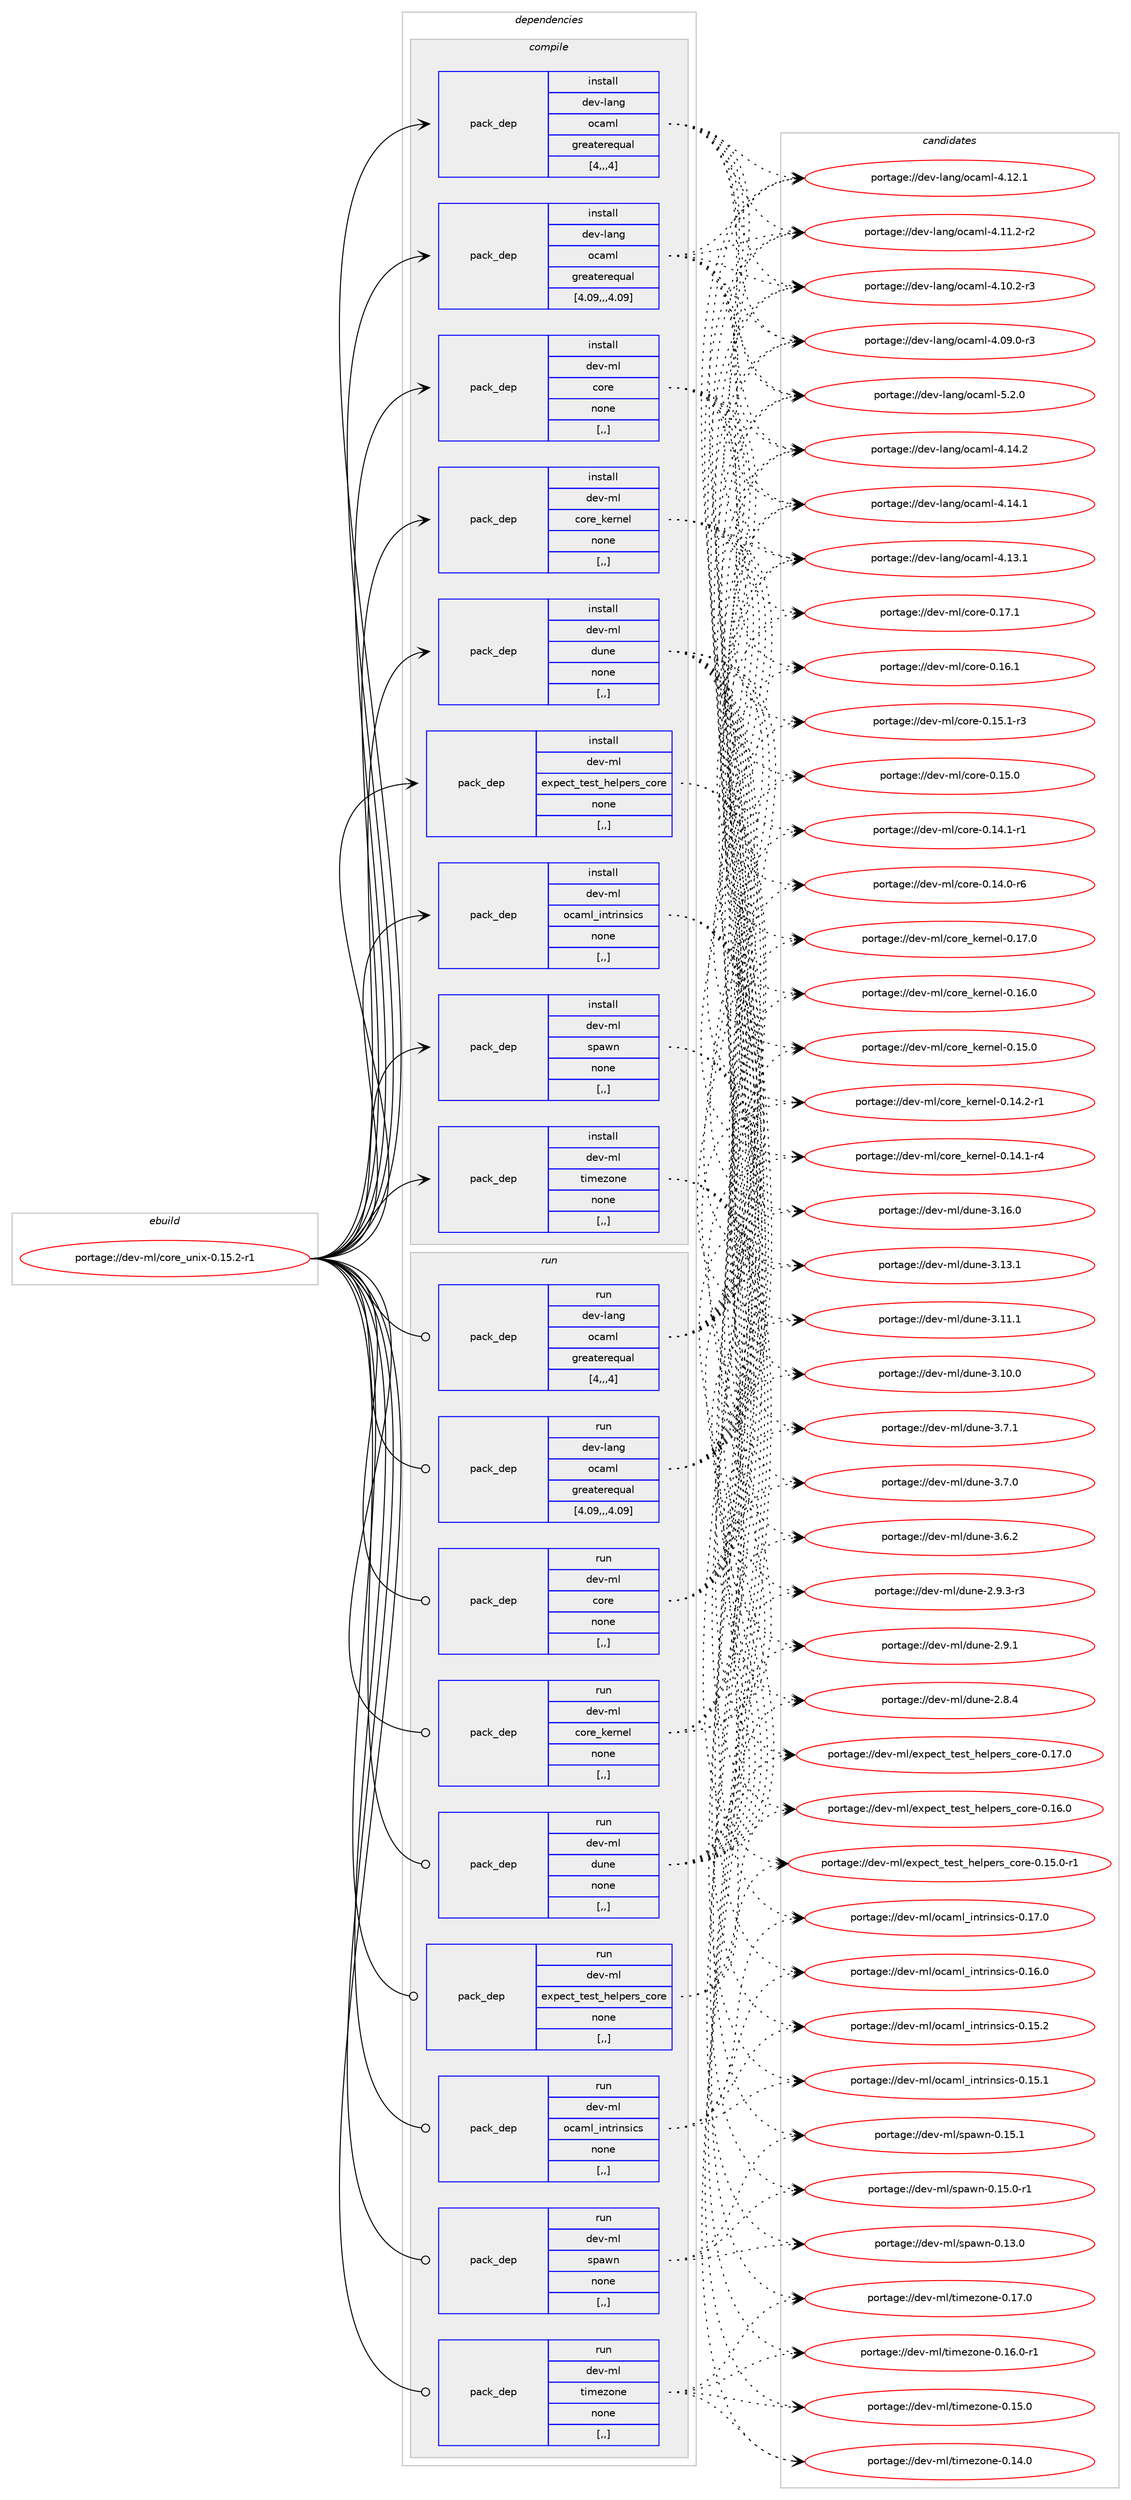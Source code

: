digraph prolog {

# *************
# Graph options
# *************

newrank=true;
concentrate=true;
compound=true;
graph [rankdir=LR,fontname=Helvetica,fontsize=10,ranksep=1.5];#, ranksep=2.5, nodesep=0.2];
edge  [arrowhead=vee];
node  [fontname=Helvetica,fontsize=10];

# **********
# The ebuild
# **********

subgraph cluster_leftcol {
color=gray;
label=<<i>ebuild</i>>;
id [label="portage://dev-ml/core_unix-0.15.2-r1", color=red, width=4, href="../dev-ml/core_unix-0.15.2-r1.svg"];
}

# ****************
# The dependencies
# ****************

subgraph cluster_midcol {
color=gray;
label=<<i>dependencies</i>>;
subgraph cluster_compile {
fillcolor="#eeeeee";
style=filled;
label=<<i>compile</i>>;
subgraph pack88243 {
dependency118724 [label=<<TABLE BORDER="0" CELLBORDER="1" CELLSPACING="0" CELLPADDING="4" WIDTH="220"><TR><TD ROWSPAN="6" CELLPADDING="30">pack_dep</TD></TR><TR><TD WIDTH="110">install</TD></TR><TR><TD>dev-lang</TD></TR><TR><TD>ocaml</TD></TR><TR><TD>greaterequal</TD></TR><TR><TD>[4,,,4]</TD></TR></TABLE>>, shape=none, color=blue];
}
id:e -> dependency118724:w [weight=20,style="solid",arrowhead="vee"];
subgraph pack88244 {
dependency118725 [label=<<TABLE BORDER="0" CELLBORDER="1" CELLSPACING="0" CELLPADDING="4" WIDTH="220"><TR><TD ROWSPAN="6" CELLPADDING="30">pack_dep</TD></TR><TR><TD WIDTH="110">install</TD></TR><TR><TD>dev-lang</TD></TR><TR><TD>ocaml</TD></TR><TR><TD>greaterequal</TD></TR><TR><TD>[4.09,,,4.09]</TD></TR></TABLE>>, shape=none, color=blue];
}
id:e -> dependency118725:w [weight=20,style="solid",arrowhead="vee"];
subgraph pack88245 {
dependency118726 [label=<<TABLE BORDER="0" CELLBORDER="1" CELLSPACING="0" CELLPADDING="4" WIDTH="220"><TR><TD ROWSPAN="6" CELLPADDING="30">pack_dep</TD></TR><TR><TD WIDTH="110">install</TD></TR><TR><TD>dev-ml</TD></TR><TR><TD>core</TD></TR><TR><TD>none</TD></TR><TR><TD>[,,]</TD></TR></TABLE>>, shape=none, color=blue];
}
id:e -> dependency118726:w [weight=20,style="solid",arrowhead="vee"];
subgraph pack88246 {
dependency118727 [label=<<TABLE BORDER="0" CELLBORDER="1" CELLSPACING="0" CELLPADDING="4" WIDTH="220"><TR><TD ROWSPAN="6" CELLPADDING="30">pack_dep</TD></TR><TR><TD WIDTH="110">install</TD></TR><TR><TD>dev-ml</TD></TR><TR><TD>core_kernel</TD></TR><TR><TD>none</TD></TR><TR><TD>[,,]</TD></TR></TABLE>>, shape=none, color=blue];
}
id:e -> dependency118727:w [weight=20,style="solid",arrowhead="vee"];
subgraph pack88247 {
dependency118728 [label=<<TABLE BORDER="0" CELLBORDER="1" CELLSPACING="0" CELLPADDING="4" WIDTH="220"><TR><TD ROWSPAN="6" CELLPADDING="30">pack_dep</TD></TR><TR><TD WIDTH="110">install</TD></TR><TR><TD>dev-ml</TD></TR><TR><TD>dune</TD></TR><TR><TD>none</TD></TR><TR><TD>[,,]</TD></TR></TABLE>>, shape=none, color=blue];
}
id:e -> dependency118728:w [weight=20,style="solid",arrowhead="vee"];
subgraph pack88248 {
dependency118729 [label=<<TABLE BORDER="0" CELLBORDER="1" CELLSPACING="0" CELLPADDING="4" WIDTH="220"><TR><TD ROWSPAN="6" CELLPADDING="30">pack_dep</TD></TR><TR><TD WIDTH="110">install</TD></TR><TR><TD>dev-ml</TD></TR><TR><TD>expect_test_helpers_core</TD></TR><TR><TD>none</TD></TR><TR><TD>[,,]</TD></TR></TABLE>>, shape=none, color=blue];
}
id:e -> dependency118729:w [weight=20,style="solid",arrowhead="vee"];
subgraph pack88249 {
dependency118730 [label=<<TABLE BORDER="0" CELLBORDER="1" CELLSPACING="0" CELLPADDING="4" WIDTH="220"><TR><TD ROWSPAN="6" CELLPADDING="30">pack_dep</TD></TR><TR><TD WIDTH="110">install</TD></TR><TR><TD>dev-ml</TD></TR><TR><TD>ocaml_intrinsics</TD></TR><TR><TD>none</TD></TR><TR><TD>[,,]</TD></TR></TABLE>>, shape=none, color=blue];
}
id:e -> dependency118730:w [weight=20,style="solid",arrowhead="vee"];
subgraph pack88250 {
dependency118731 [label=<<TABLE BORDER="0" CELLBORDER="1" CELLSPACING="0" CELLPADDING="4" WIDTH="220"><TR><TD ROWSPAN="6" CELLPADDING="30">pack_dep</TD></TR><TR><TD WIDTH="110">install</TD></TR><TR><TD>dev-ml</TD></TR><TR><TD>spawn</TD></TR><TR><TD>none</TD></TR><TR><TD>[,,]</TD></TR></TABLE>>, shape=none, color=blue];
}
id:e -> dependency118731:w [weight=20,style="solid",arrowhead="vee"];
subgraph pack88251 {
dependency118732 [label=<<TABLE BORDER="0" CELLBORDER="1" CELLSPACING="0" CELLPADDING="4" WIDTH="220"><TR><TD ROWSPAN="6" CELLPADDING="30">pack_dep</TD></TR><TR><TD WIDTH="110">install</TD></TR><TR><TD>dev-ml</TD></TR><TR><TD>timezone</TD></TR><TR><TD>none</TD></TR><TR><TD>[,,]</TD></TR></TABLE>>, shape=none, color=blue];
}
id:e -> dependency118732:w [weight=20,style="solid",arrowhead="vee"];
}
subgraph cluster_compileandrun {
fillcolor="#eeeeee";
style=filled;
label=<<i>compile and run</i>>;
}
subgraph cluster_run {
fillcolor="#eeeeee";
style=filled;
label=<<i>run</i>>;
subgraph pack88252 {
dependency118733 [label=<<TABLE BORDER="0" CELLBORDER="1" CELLSPACING="0" CELLPADDING="4" WIDTH="220"><TR><TD ROWSPAN="6" CELLPADDING="30">pack_dep</TD></TR><TR><TD WIDTH="110">run</TD></TR><TR><TD>dev-lang</TD></TR><TR><TD>ocaml</TD></TR><TR><TD>greaterequal</TD></TR><TR><TD>[4,,,4]</TD></TR></TABLE>>, shape=none, color=blue];
}
id:e -> dependency118733:w [weight=20,style="solid",arrowhead="odot"];
subgraph pack88253 {
dependency118734 [label=<<TABLE BORDER="0" CELLBORDER="1" CELLSPACING="0" CELLPADDING="4" WIDTH="220"><TR><TD ROWSPAN="6" CELLPADDING="30">pack_dep</TD></TR><TR><TD WIDTH="110">run</TD></TR><TR><TD>dev-lang</TD></TR><TR><TD>ocaml</TD></TR><TR><TD>greaterequal</TD></TR><TR><TD>[4.09,,,4.09]</TD></TR></TABLE>>, shape=none, color=blue];
}
id:e -> dependency118734:w [weight=20,style="solid",arrowhead="odot"];
subgraph pack88254 {
dependency118735 [label=<<TABLE BORDER="0" CELLBORDER="1" CELLSPACING="0" CELLPADDING="4" WIDTH="220"><TR><TD ROWSPAN="6" CELLPADDING="30">pack_dep</TD></TR><TR><TD WIDTH="110">run</TD></TR><TR><TD>dev-ml</TD></TR><TR><TD>core</TD></TR><TR><TD>none</TD></TR><TR><TD>[,,]</TD></TR></TABLE>>, shape=none, color=blue];
}
id:e -> dependency118735:w [weight=20,style="solid",arrowhead="odot"];
subgraph pack88255 {
dependency118736 [label=<<TABLE BORDER="0" CELLBORDER="1" CELLSPACING="0" CELLPADDING="4" WIDTH="220"><TR><TD ROWSPAN="6" CELLPADDING="30">pack_dep</TD></TR><TR><TD WIDTH="110">run</TD></TR><TR><TD>dev-ml</TD></TR><TR><TD>core_kernel</TD></TR><TR><TD>none</TD></TR><TR><TD>[,,]</TD></TR></TABLE>>, shape=none, color=blue];
}
id:e -> dependency118736:w [weight=20,style="solid",arrowhead="odot"];
subgraph pack88256 {
dependency118737 [label=<<TABLE BORDER="0" CELLBORDER="1" CELLSPACING="0" CELLPADDING="4" WIDTH="220"><TR><TD ROWSPAN="6" CELLPADDING="30">pack_dep</TD></TR><TR><TD WIDTH="110">run</TD></TR><TR><TD>dev-ml</TD></TR><TR><TD>dune</TD></TR><TR><TD>none</TD></TR><TR><TD>[,,]</TD></TR></TABLE>>, shape=none, color=blue];
}
id:e -> dependency118737:w [weight=20,style="solid",arrowhead="odot"];
subgraph pack88257 {
dependency118738 [label=<<TABLE BORDER="0" CELLBORDER="1" CELLSPACING="0" CELLPADDING="4" WIDTH="220"><TR><TD ROWSPAN="6" CELLPADDING="30">pack_dep</TD></TR><TR><TD WIDTH="110">run</TD></TR><TR><TD>dev-ml</TD></TR><TR><TD>expect_test_helpers_core</TD></TR><TR><TD>none</TD></TR><TR><TD>[,,]</TD></TR></TABLE>>, shape=none, color=blue];
}
id:e -> dependency118738:w [weight=20,style="solid",arrowhead="odot"];
subgraph pack88258 {
dependency118739 [label=<<TABLE BORDER="0" CELLBORDER="1" CELLSPACING="0" CELLPADDING="4" WIDTH="220"><TR><TD ROWSPAN="6" CELLPADDING="30">pack_dep</TD></TR><TR><TD WIDTH="110">run</TD></TR><TR><TD>dev-ml</TD></TR><TR><TD>ocaml_intrinsics</TD></TR><TR><TD>none</TD></TR><TR><TD>[,,]</TD></TR></TABLE>>, shape=none, color=blue];
}
id:e -> dependency118739:w [weight=20,style="solid",arrowhead="odot"];
subgraph pack88259 {
dependency118740 [label=<<TABLE BORDER="0" CELLBORDER="1" CELLSPACING="0" CELLPADDING="4" WIDTH="220"><TR><TD ROWSPAN="6" CELLPADDING="30">pack_dep</TD></TR><TR><TD WIDTH="110">run</TD></TR><TR><TD>dev-ml</TD></TR><TR><TD>spawn</TD></TR><TR><TD>none</TD></TR><TR><TD>[,,]</TD></TR></TABLE>>, shape=none, color=blue];
}
id:e -> dependency118740:w [weight=20,style="solid",arrowhead="odot"];
subgraph pack88260 {
dependency118741 [label=<<TABLE BORDER="0" CELLBORDER="1" CELLSPACING="0" CELLPADDING="4" WIDTH="220"><TR><TD ROWSPAN="6" CELLPADDING="30">pack_dep</TD></TR><TR><TD WIDTH="110">run</TD></TR><TR><TD>dev-ml</TD></TR><TR><TD>timezone</TD></TR><TR><TD>none</TD></TR><TR><TD>[,,]</TD></TR></TABLE>>, shape=none, color=blue];
}
id:e -> dependency118741:w [weight=20,style="solid",arrowhead="odot"];
}
}

# **************
# The candidates
# **************

subgraph cluster_choices {
rank=same;
color=gray;
label=<<i>candidates</i>>;

subgraph choice88243 {
color=black;
nodesep=1;
choice1001011184510897110103471119997109108455346504648 [label="portage://dev-lang/ocaml-5.2.0", color=red, width=4,href="../dev-lang/ocaml-5.2.0.svg"];
choice100101118451089711010347111999710910845524649524650 [label="portage://dev-lang/ocaml-4.14.2", color=red, width=4,href="../dev-lang/ocaml-4.14.2.svg"];
choice100101118451089711010347111999710910845524649524649 [label="portage://dev-lang/ocaml-4.14.1", color=red, width=4,href="../dev-lang/ocaml-4.14.1.svg"];
choice100101118451089711010347111999710910845524649514649 [label="portage://dev-lang/ocaml-4.13.1", color=red, width=4,href="../dev-lang/ocaml-4.13.1.svg"];
choice100101118451089711010347111999710910845524649504649 [label="portage://dev-lang/ocaml-4.12.1", color=red, width=4,href="../dev-lang/ocaml-4.12.1.svg"];
choice1001011184510897110103471119997109108455246494946504511450 [label="portage://dev-lang/ocaml-4.11.2-r2", color=red, width=4,href="../dev-lang/ocaml-4.11.2-r2.svg"];
choice1001011184510897110103471119997109108455246494846504511451 [label="portage://dev-lang/ocaml-4.10.2-r3", color=red, width=4,href="../dev-lang/ocaml-4.10.2-r3.svg"];
choice1001011184510897110103471119997109108455246485746484511451 [label="portage://dev-lang/ocaml-4.09.0-r3", color=red, width=4,href="../dev-lang/ocaml-4.09.0-r3.svg"];
dependency118724:e -> choice1001011184510897110103471119997109108455346504648:w [style=dotted,weight="100"];
dependency118724:e -> choice100101118451089711010347111999710910845524649524650:w [style=dotted,weight="100"];
dependency118724:e -> choice100101118451089711010347111999710910845524649524649:w [style=dotted,weight="100"];
dependency118724:e -> choice100101118451089711010347111999710910845524649514649:w [style=dotted,weight="100"];
dependency118724:e -> choice100101118451089711010347111999710910845524649504649:w [style=dotted,weight="100"];
dependency118724:e -> choice1001011184510897110103471119997109108455246494946504511450:w [style=dotted,weight="100"];
dependency118724:e -> choice1001011184510897110103471119997109108455246494846504511451:w [style=dotted,weight="100"];
dependency118724:e -> choice1001011184510897110103471119997109108455246485746484511451:w [style=dotted,weight="100"];
}
subgraph choice88244 {
color=black;
nodesep=1;
choice1001011184510897110103471119997109108455346504648 [label="portage://dev-lang/ocaml-5.2.0", color=red, width=4,href="../dev-lang/ocaml-5.2.0.svg"];
choice100101118451089711010347111999710910845524649524650 [label="portage://dev-lang/ocaml-4.14.2", color=red, width=4,href="../dev-lang/ocaml-4.14.2.svg"];
choice100101118451089711010347111999710910845524649524649 [label="portage://dev-lang/ocaml-4.14.1", color=red, width=4,href="../dev-lang/ocaml-4.14.1.svg"];
choice100101118451089711010347111999710910845524649514649 [label="portage://dev-lang/ocaml-4.13.1", color=red, width=4,href="../dev-lang/ocaml-4.13.1.svg"];
choice100101118451089711010347111999710910845524649504649 [label="portage://dev-lang/ocaml-4.12.1", color=red, width=4,href="../dev-lang/ocaml-4.12.1.svg"];
choice1001011184510897110103471119997109108455246494946504511450 [label="portage://dev-lang/ocaml-4.11.2-r2", color=red, width=4,href="../dev-lang/ocaml-4.11.2-r2.svg"];
choice1001011184510897110103471119997109108455246494846504511451 [label="portage://dev-lang/ocaml-4.10.2-r3", color=red, width=4,href="../dev-lang/ocaml-4.10.2-r3.svg"];
choice1001011184510897110103471119997109108455246485746484511451 [label="portage://dev-lang/ocaml-4.09.0-r3", color=red, width=4,href="../dev-lang/ocaml-4.09.0-r3.svg"];
dependency118725:e -> choice1001011184510897110103471119997109108455346504648:w [style=dotted,weight="100"];
dependency118725:e -> choice100101118451089711010347111999710910845524649524650:w [style=dotted,weight="100"];
dependency118725:e -> choice100101118451089711010347111999710910845524649524649:w [style=dotted,weight="100"];
dependency118725:e -> choice100101118451089711010347111999710910845524649514649:w [style=dotted,weight="100"];
dependency118725:e -> choice100101118451089711010347111999710910845524649504649:w [style=dotted,weight="100"];
dependency118725:e -> choice1001011184510897110103471119997109108455246494946504511450:w [style=dotted,weight="100"];
dependency118725:e -> choice1001011184510897110103471119997109108455246494846504511451:w [style=dotted,weight="100"];
dependency118725:e -> choice1001011184510897110103471119997109108455246485746484511451:w [style=dotted,weight="100"];
}
subgraph choice88245 {
color=black;
nodesep=1;
choice10010111845109108479911111410145484649554649 [label="portage://dev-ml/core-0.17.1", color=red, width=4,href="../dev-ml/core-0.17.1.svg"];
choice10010111845109108479911111410145484649544649 [label="portage://dev-ml/core-0.16.1", color=red, width=4,href="../dev-ml/core-0.16.1.svg"];
choice100101118451091084799111114101454846495346494511451 [label="portage://dev-ml/core-0.15.1-r3", color=red, width=4,href="../dev-ml/core-0.15.1-r3.svg"];
choice10010111845109108479911111410145484649534648 [label="portage://dev-ml/core-0.15.0", color=red, width=4,href="../dev-ml/core-0.15.0.svg"];
choice100101118451091084799111114101454846495246494511449 [label="portage://dev-ml/core-0.14.1-r1", color=red, width=4,href="../dev-ml/core-0.14.1-r1.svg"];
choice100101118451091084799111114101454846495246484511454 [label="portage://dev-ml/core-0.14.0-r6", color=red, width=4,href="../dev-ml/core-0.14.0-r6.svg"];
dependency118726:e -> choice10010111845109108479911111410145484649554649:w [style=dotted,weight="100"];
dependency118726:e -> choice10010111845109108479911111410145484649544649:w [style=dotted,weight="100"];
dependency118726:e -> choice100101118451091084799111114101454846495346494511451:w [style=dotted,weight="100"];
dependency118726:e -> choice10010111845109108479911111410145484649534648:w [style=dotted,weight="100"];
dependency118726:e -> choice100101118451091084799111114101454846495246494511449:w [style=dotted,weight="100"];
dependency118726:e -> choice100101118451091084799111114101454846495246484511454:w [style=dotted,weight="100"];
}
subgraph choice88246 {
color=black;
nodesep=1;
choice1001011184510910847991111141019510710111411010110845484649554648 [label="portage://dev-ml/core_kernel-0.17.0", color=red, width=4,href="../dev-ml/core_kernel-0.17.0.svg"];
choice1001011184510910847991111141019510710111411010110845484649544648 [label="portage://dev-ml/core_kernel-0.16.0", color=red, width=4,href="../dev-ml/core_kernel-0.16.0.svg"];
choice1001011184510910847991111141019510710111411010110845484649534648 [label="portage://dev-ml/core_kernel-0.15.0", color=red, width=4,href="../dev-ml/core_kernel-0.15.0.svg"];
choice10010111845109108479911111410195107101114110101108454846495246504511449 [label="portage://dev-ml/core_kernel-0.14.2-r1", color=red, width=4,href="../dev-ml/core_kernel-0.14.2-r1.svg"];
choice10010111845109108479911111410195107101114110101108454846495246494511452 [label="portage://dev-ml/core_kernel-0.14.1-r4", color=red, width=4,href="../dev-ml/core_kernel-0.14.1-r4.svg"];
dependency118727:e -> choice1001011184510910847991111141019510710111411010110845484649554648:w [style=dotted,weight="100"];
dependency118727:e -> choice1001011184510910847991111141019510710111411010110845484649544648:w [style=dotted,weight="100"];
dependency118727:e -> choice1001011184510910847991111141019510710111411010110845484649534648:w [style=dotted,weight="100"];
dependency118727:e -> choice10010111845109108479911111410195107101114110101108454846495246504511449:w [style=dotted,weight="100"];
dependency118727:e -> choice10010111845109108479911111410195107101114110101108454846495246494511452:w [style=dotted,weight="100"];
}
subgraph choice88247 {
color=black;
nodesep=1;
choice100101118451091084710011711010145514649544648 [label="portage://dev-ml/dune-3.16.0", color=red, width=4,href="../dev-ml/dune-3.16.0.svg"];
choice100101118451091084710011711010145514649514649 [label="portage://dev-ml/dune-3.13.1", color=red, width=4,href="../dev-ml/dune-3.13.1.svg"];
choice100101118451091084710011711010145514649494649 [label="portage://dev-ml/dune-3.11.1", color=red, width=4,href="../dev-ml/dune-3.11.1.svg"];
choice100101118451091084710011711010145514649484648 [label="portage://dev-ml/dune-3.10.0", color=red, width=4,href="../dev-ml/dune-3.10.0.svg"];
choice1001011184510910847100117110101455146554649 [label="portage://dev-ml/dune-3.7.1", color=red, width=4,href="../dev-ml/dune-3.7.1.svg"];
choice1001011184510910847100117110101455146554648 [label="portage://dev-ml/dune-3.7.0", color=red, width=4,href="../dev-ml/dune-3.7.0.svg"];
choice1001011184510910847100117110101455146544650 [label="portage://dev-ml/dune-3.6.2", color=red, width=4,href="../dev-ml/dune-3.6.2.svg"];
choice10010111845109108471001171101014550465746514511451 [label="portage://dev-ml/dune-2.9.3-r3", color=red, width=4,href="../dev-ml/dune-2.9.3-r3.svg"];
choice1001011184510910847100117110101455046574649 [label="portage://dev-ml/dune-2.9.1", color=red, width=4,href="../dev-ml/dune-2.9.1.svg"];
choice1001011184510910847100117110101455046564652 [label="portage://dev-ml/dune-2.8.4", color=red, width=4,href="../dev-ml/dune-2.8.4.svg"];
dependency118728:e -> choice100101118451091084710011711010145514649544648:w [style=dotted,weight="100"];
dependency118728:e -> choice100101118451091084710011711010145514649514649:w [style=dotted,weight="100"];
dependency118728:e -> choice100101118451091084710011711010145514649494649:w [style=dotted,weight="100"];
dependency118728:e -> choice100101118451091084710011711010145514649484648:w [style=dotted,weight="100"];
dependency118728:e -> choice1001011184510910847100117110101455146554649:w [style=dotted,weight="100"];
dependency118728:e -> choice1001011184510910847100117110101455146554648:w [style=dotted,weight="100"];
dependency118728:e -> choice1001011184510910847100117110101455146544650:w [style=dotted,weight="100"];
dependency118728:e -> choice10010111845109108471001171101014550465746514511451:w [style=dotted,weight="100"];
dependency118728:e -> choice1001011184510910847100117110101455046574649:w [style=dotted,weight="100"];
dependency118728:e -> choice1001011184510910847100117110101455046564652:w [style=dotted,weight="100"];
}
subgraph choice88248 {
color=black;
nodesep=1;
choice1001011184510910847101120112101991169511610111511695104101108112101114115959911111410145484649554648 [label="portage://dev-ml/expect_test_helpers_core-0.17.0", color=red, width=4,href="../dev-ml/expect_test_helpers_core-0.17.0.svg"];
choice1001011184510910847101120112101991169511610111511695104101108112101114115959911111410145484649544648 [label="portage://dev-ml/expect_test_helpers_core-0.16.0", color=red, width=4,href="../dev-ml/expect_test_helpers_core-0.16.0.svg"];
choice10010111845109108471011201121019911695116101115116951041011081121011141159599111114101454846495346484511449 [label="portage://dev-ml/expect_test_helpers_core-0.15.0-r1", color=red, width=4,href="../dev-ml/expect_test_helpers_core-0.15.0-r1.svg"];
dependency118729:e -> choice1001011184510910847101120112101991169511610111511695104101108112101114115959911111410145484649554648:w [style=dotted,weight="100"];
dependency118729:e -> choice1001011184510910847101120112101991169511610111511695104101108112101114115959911111410145484649544648:w [style=dotted,weight="100"];
dependency118729:e -> choice10010111845109108471011201121019911695116101115116951041011081121011141159599111114101454846495346484511449:w [style=dotted,weight="100"];
}
subgraph choice88249 {
color=black;
nodesep=1;
choice10010111845109108471119997109108951051101161141051101151059911545484649554648 [label="portage://dev-ml/ocaml_intrinsics-0.17.0", color=red, width=4,href="../dev-ml/ocaml_intrinsics-0.17.0.svg"];
choice10010111845109108471119997109108951051101161141051101151059911545484649544648 [label="portage://dev-ml/ocaml_intrinsics-0.16.0", color=red, width=4,href="../dev-ml/ocaml_intrinsics-0.16.0.svg"];
choice10010111845109108471119997109108951051101161141051101151059911545484649534650 [label="portage://dev-ml/ocaml_intrinsics-0.15.2", color=red, width=4,href="../dev-ml/ocaml_intrinsics-0.15.2.svg"];
choice10010111845109108471119997109108951051101161141051101151059911545484649534649 [label="portage://dev-ml/ocaml_intrinsics-0.15.1", color=red, width=4,href="../dev-ml/ocaml_intrinsics-0.15.1.svg"];
dependency118730:e -> choice10010111845109108471119997109108951051101161141051101151059911545484649554648:w [style=dotted,weight="100"];
dependency118730:e -> choice10010111845109108471119997109108951051101161141051101151059911545484649544648:w [style=dotted,weight="100"];
dependency118730:e -> choice10010111845109108471119997109108951051101161141051101151059911545484649534650:w [style=dotted,weight="100"];
dependency118730:e -> choice10010111845109108471119997109108951051101161141051101151059911545484649534649:w [style=dotted,weight="100"];
}
subgraph choice88250 {
color=black;
nodesep=1;
choice10010111845109108471151129711911045484649534649 [label="portage://dev-ml/spawn-0.15.1", color=red, width=4,href="../dev-ml/spawn-0.15.1.svg"];
choice100101118451091084711511297119110454846495346484511449 [label="portage://dev-ml/spawn-0.15.0-r1", color=red, width=4,href="../dev-ml/spawn-0.15.0-r1.svg"];
choice10010111845109108471151129711911045484649514648 [label="portage://dev-ml/spawn-0.13.0", color=red, width=4,href="../dev-ml/spawn-0.13.0.svg"];
dependency118731:e -> choice10010111845109108471151129711911045484649534649:w [style=dotted,weight="100"];
dependency118731:e -> choice100101118451091084711511297119110454846495346484511449:w [style=dotted,weight="100"];
dependency118731:e -> choice10010111845109108471151129711911045484649514648:w [style=dotted,weight="100"];
}
subgraph choice88251 {
color=black;
nodesep=1;
choice100101118451091084711610510910112211111010145484649554648 [label="portage://dev-ml/timezone-0.17.0", color=red, width=4,href="../dev-ml/timezone-0.17.0.svg"];
choice1001011184510910847116105109101122111110101454846495446484511449 [label="portage://dev-ml/timezone-0.16.0-r1", color=red, width=4,href="../dev-ml/timezone-0.16.0-r1.svg"];
choice100101118451091084711610510910112211111010145484649534648 [label="portage://dev-ml/timezone-0.15.0", color=red, width=4,href="../dev-ml/timezone-0.15.0.svg"];
choice100101118451091084711610510910112211111010145484649524648 [label="portage://dev-ml/timezone-0.14.0", color=red, width=4,href="../dev-ml/timezone-0.14.0.svg"];
dependency118732:e -> choice100101118451091084711610510910112211111010145484649554648:w [style=dotted,weight="100"];
dependency118732:e -> choice1001011184510910847116105109101122111110101454846495446484511449:w [style=dotted,weight="100"];
dependency118732:e -> choice100101118451091084711610510910112211111010145484649534648:w [style=dotted,weight="100"];
dependency118732:e -> choice100101118451091084711610510910112211111010145484649524648:w [style=dotted,weight="100"];
}
subgraph choice88252 {
color=black;
nodesep=1;
choice1001011184510897110103471119997109108455346504648 [label="portage://dev-lang/ocaml-5.2.0", color=red, width=4,href="../dev-lang/ocaml-5.2.0.svg"];
choice100101118451089711010347111999710910845524649524650 [label="portage://dev-lang/ocaml-4.14.2", color=red, width=4,href="../dev-lang/ocaml-4.14.2.svg"];
choice100101118451089711010347111999710910845524649524649 [label="portage://dev-lang/ocaml-4.14.1", color=red, width=4,href="../dev-lang/ocaml-4.14.1.svg"];
choice100101118451089711010347111999710910845524649514649 [label="portage://dev-lang/ocaml-4.13.1", color=red, width=4,href="../dev-lang/ocaml-4.13.1.svg"];
choice100101118451089711010347111999710910845524649504649 [label="portage://dev-lang/ocaml-4.12.1", color=red, width=4,href="../dev-lang/ocaml-4.12.1.svg"];
choice1001011184510897110103471119997109108455246494946504511450 [label="portage://dev-lang/ocaml-4.11.2-r2", color=red, width=4,href="../dev-lang/ocaml-4.11.2-r2.svg"];
choice1001011184510897110103471119997109108455246494846504511451 [label="portage://dev-lang/ocaml-4.10.2-r3", color=red, width=4,href="../dev-lang/ocaml-4.10.2-r3.svg"];
choice1001011184510897110103471119997109108455246485746484511451 [label="portage://dev-lang/ocaml-4.09.0-r3", color=red, width=4,href="../dev-lang/ocaml-4.09.0-r3.svg"];
dependency118733:e -> choice1001011184510897110103471119997109108455346504648:w [style=dotted,weight="100"];
dependency118733:e -> choice100101118451089711010347111999710910845524649524650:w [style=dotted,weight="100"];
dependency118733:e -> choice100101118451089711010347111999710910845524649524649:w [style=dotted,weight="100"];
dependency118733:e -> choice100101118451089711010347111999710910845524649514649:w [style=dotted,weight="100"];
dependency118733:e -> choice100101118451089711010347111999710910845524649504649:w [style=dotted,weight="100"];
dependency118733:e -> choice1001011184510897110103471119997109108455246494946504511450:w [style=dotted,weight="100"];
dependency118733:e -> choice1001011184510897110103471119997109108455246494846504511451:w [style=dotted,weight="100"];
dependency118733:e -> choice1001011184510897110103471119997109108455246485746484511451:w [style=dotted,weight="100"];
}
subgraph choice88253 {
color=black;
nodesep=1;
choice1001011184510897110103471119997109108455346504648 [label="portage://dev-lang/ocaml-5.2.0", color=red, width=4,href="../dev-lang/ocaml-5.2.0.svg"];
choice100101118451089711010347111999710910845524649524650 [label="portage://dev-lang/ocaml-4.14.2", color=red, width=4,href="../dev-lang/ocaml-4.14.2.svg"];
choice100101118451089711010347111999710910845524649524649 [label="portage://dev-lang/ocaml-4.14.1", color=red, width=4,href="../dev-lang/ocaml-4.14.1.svg"];
choice100101118451089711010347111999710910845524649514649 [label="portage://dev-lang/ocaml-4.13.1", color=red, width=4,href="../dev-lang/ocaml-4.13.1.svg"];
choice100101118451089711010347111999710910845524649504649 [label="portage://dev-lang/ocaml-4.12.1", color=red, width=4,href="../dev-lang/ocaml-4.12.1.svg"];
choice1001011184510897110103471119997109108455246494946504511450 [label="portage://dev-lang/ocaml-4.11.2-r2", color=red, width=4,href="../dev-lang/ocaml-4.11.2-r2.svg"];
choice1001011184510897110103471119997109108455246494846504511451 [label="portage://dev-lang/ocaml-4.10.2-r3", color=red, width=4,href="../dev-lang/ocaml-4.10.2-r3.svg"];
choice1001011184510897110103471119997109108455246485746484511451 [label="portage://dev-lang/ocaml-4.09.0-r3", color=red, width=4,href="../dev-lang/ocaml-4.09.0-r3.svg"];
dependency118734:e -> choice1001011184510897110103471119997109108455346504648:w [style=dotted,weight="100"];
dependency118734:e -> choice100101118451089711010347111999710910845524649524650:w [style=dotted,weight="100"];
dependency118734:e -> choice100101118451089711010347111999710910845524649524649:w [style=dotted,weight="100"];
dependency118734:e -> choice100101118451089711010347111999710910845524649514649:w [style=dotted,weight="100"];
dependency118734:e -> choice100101118451089711010347111999710910845524649504649:w [style=dotted,weight="100"];
dependency118734:e -> choice1001011184510897110103471119997109108455246494946504511450:w [style=dotted,weight="100"];
dependency118734:e -> choice1001011184510897110103471119997109108455246494846504511451:w [style=dotted,weight="100"];
dependency118734:e -> choice1001011184510897110103471119997109108455246485746484511451:w [style=dotted,weight="100"];
}
subgraph choice88254 {
color=black;
nodesep=1;
choice10010111845109108479911111410145484649554649 [label="portage://dev-ml/core-0.17.1", color=red, width=4,href="../dev-ml/core-0.17.1.svg"];
choice10010111845109108479911111410145484649544649 [label="portage://dev-ml/core-0.16.1", color=red, width=4,href="../dev-ml/core-0.16.1.svg"];
choice100101118451091084799111114101454846495346494511451 [label="portage://dev-ml/core-0.15.1-r3", color=red, width=4,href="../dev-ml/core-0.15.1-r3.svg"];
choice10010111845109108479911111410145484649534648 [label="portage://dev-ml/core-0.15.0", color=red, width=4,href="../dev-ml/core-0.15.0.svg"];
choice100101118451091084799111114101454846495246494511449 [label="portage://dev-ml/core-0.14.1-r1", color=red, width=4,href="../dev-ml/core-0.14.1-r1.svg"];
choice100101118451091084799111114101454846495246484511454 [label="portage://dev-ml/core-0.14.0-r6", color=red, width=4,href="../dev-ml/core-0.14.0-r6.svg"];
dependency118735:e -> choice10010111845109108479911111410145484649554649:w [style=dotted,weight="100"];
dependency118735:e -> choice10010111845109108479911111410145484649544649:w [style=dotted,weight="100"];
dependency118735:e -> choice100101118451091084799111114101454846495346494511451:w [style=dotted,weight="100"];
dependency118735:e -> choice10010111845109108479911111410145484649534648:w [style=dotted,weight="100"];
dependency118735:e -> choice100101118451091084799111114101454846495246494511449:w [style=dotted,weight="100"];
dependency118735:e -> choice100101118451091084799111114101454846495246484511454:w [style=dotted,weight="100"];
}
subgraph choice88255 {
color=black;
nodesep=1;
choice1001011184510910847991111141019510710111411010110845484649554648 [label="portage://dev-ml/core_kernel-0.17.0", color=red, width=4,href="../dev-ml/core_kernel-0.17.0.svg"];
choice1001011184510910847991111141019510710111411010110845484649544648 [label="portage://dev-ml/core_kernel-0.16.0", color=red, width=4,href="../dev-ml/core_kernel-0.16.0.svg"];
choice1001011184510910847991111141019510710111411010110845484649534648 [label="portage://dev-ml/core_kernel-0.15.0", color=red, width=4,href="../dev-ml/core_kernel-0.15.0.svg"];
choice10010111845109108479911111410195107101114110101108454846495246504511449 [label="portage://dev-ml/core_kernel-0.14.2-r1", color=red, width=4,href="../dev-ml/core_kernel-0.14.2-r1.svg"];
choice10010111845109108479911111410195107101114110101108454846495246494511452 [label="portage://dev-ml/core_kernel-0.14.1-r4", color=red, width=4,href="../dev-ml/core_kernel-0.14.1-r4.svg"];
dependency118736:e -> choice1001011184510910847991111141019510710111411010110845484649554648:w [style=dotted,weight="100"];
dependency118736:e -> choice1001011184510910847991111141019510710111411010110845484649544648:w [style=dotted,weight="100"];
dependency118736:e -> choice1001011184510910847991111141019510710111411010110845484649534648:w [style=dotted,weight="100"];
dependency118736:e -> choice10010111845109108479911111410195107101114110101108454846495246504511449:w [style=dotted,weight="100"];
dependency118736:e -> choice10010111845109108479911111410195107101114110101108454846495246494511452:w [style=dotted,weight="100"];
}
subgraph choice88256 {
color=black;
nodesep=1;
choice100101118451091084710011711010145514649544648 [label="portage://dev-ml/dune-3.16.0", color=red, width=4,href="../dev-ml/dune-3.16.0.svg"];
choice100101118451091084710011711010145514649514649 [label="portage://dev-ml/dune-3.13.1", color=red, width=4,href="../dev-ml/dune-3.13.1.svg"];
choice100101118451091084710011711010145514649494649 [label="portage://dev-ml/dune-3.11.1", color=red, width=4,href="../dev-ml/dune-3.11.1.svg"];
choice100101118451091084710011711010145514649484648 [label="portage://dev-ml/dune-3.10.0", color=red, width=4,href="../dev-ml/dune-3.10.0.svg"];
choice1001011184510910847100117110101455146554649 [label="portage://dev-ml/dune-3.7.1", color=red, width=4,href="../dev-ml/dune-3.7.1.svg"];
choice1001011184510910847100117110101455146554648 [label="portage://dev-ml/dune-3.7.0", color=red, width=4,href="../dev-ml/dune-3.7.0.svg"];
choice1001011184510910847100117110101455146544650 [label="portage://dev-ml/dune-3.6.2", color=red, width=4,href="../dev-ml/dune-3.6.2.svg"];
choice10010111845109108471001171101014550465746514511451 [label="portage://dev-ml/dune-2.9.3-r3", color=red, width=4,href="../dev-ml/dune-2.9.3-r3.svg"];
choice1001011184510910847100117110101455046574649 [label="portage://dev-ml/dune-2.9.1", color=red, width=4,href="../dev-ml/dune-2.9.1.svg"];
choice1001011184510910847100117110101455046564652 [label="portage://dev-ml/dune-2.8.4", color=red, width=4,href="../dev-ml/dune-2.8.4.svg"];
dependency118737:e -> choice100101118451091084710011711010145514649544648:w [style=dotted,weight="100"];
dependency118737:e -> choice100101118451091084710011711010145514649514649:w [style=dotted,weight="100"];
dependency118737:e -> choice100101118451091084710011711010145514649494649:w [style=dotted,weight="100"];
dependency118737:e -> choice100101118451091084710011711010145514649484648:w [style=dotted,weight="100"];
dependency118737:e -> choice1001011184510910847100117110101455146554649:w [style=dotted,weight="100"];
dependency118737:e -> choice1001011184510910847100117110101455146554648:w [style=dotted,weight="100"];
dependency118737:e -> choice1001011184510910847100117110101455146544650:w [style=dotted,weight="100"];
dependency118737:e -> choice10010111845109108471001171101014550465746514511451:w [style=dotted,weight="100"];
dependency118737:e -> choice1001011184510910847100117110101455046574649:w [style=dotted,weight="100"];
dependency118737:e -> choice1001011184510910847100117110101455046564652:w [style=dotted,weight="100"];
}
subgraph choice88257 {
color=black;
nodesep=1;
choice1001011184510910847101120112101991169511610111511695104101108112101114115959911111410145484649554648 [label="portage://dev-ml/expect_test_helpers_core-0.17.0", color=red, width=4,href="../dev-ml/expect_test_helpers_core-0.17.0.svg"];
choice1001011184510910847101120112101991169511610111511695104101108112101114115959911111410145484649544648 [label="portage://dev-ml/expect_test_helpers_core-0.16.0", color=red, width=4,href="../dev-ml/expect_test_helpers_core-0.16.0.svg"];
choice10010111845109108471011201121019911695116101115116951041011081121011141159599111114101454846495346484511449 [label="portage://dev-ml/expect_test_helpers_core-0.15.0-r1", color=red, width=4,href="../dev-ml/expect_test_helpers_core-0.15.0-r1.svg"];
dependency118738:e -> choice1001011184510910847101120112101991169511610111511695104101108112101114115959911111410145484649554648:w [style=dotted,weight="100"];
dependency118738:e -> choice1001011184510910847101120112101991169511610111511695104101108112101114115959911111410145484649544648:w [style=dotted,weight="100"];
dependency118738:e -> choice10010111845109108471011201121019911695116101115116951041011081121011141159599111114101454846495346484511449:w [style=dotted,weight="100"];
}
subgraph choice88258 {
color=black;
nodesep=1;
choice10010111845109108471119997109108951051101161141051101151059911545484649554648 [label="portage://dev-ml/ocaml_intrinsics-0.17.0", color=red, width=4,href="../dev-ml/ocaml_intrinsics-0.17.0.svg"];
choice10010111845109108471119997109108951051101161141051101151059911545484649544648 [label="portage://dev-ml/ocaml_intrinsics-0.16.0", color=red, width=4,href="../dev-ml/ocaml_intrinsics-0.16.0.svg"];
choice10010111845109108471119997109108951051101161141051101151059911545484649534650 [label="portage://dev-ml/ocaml_intrinsics-0.15.2", color=red, width=4,href="../dev-ml/ocaml_intrinsics-0.15.2.svg"];
choice10010111845109108471119997109108951051101161141051101151059911545484649534649 [label="portage://dev-ml/ocaml_intrinsics-0.15.1", color=red, width=4,href="../dev-ml/ocaml_intrinsics-0.15.1.svg"];
dependency118739:e -> choice10010111845109108471119997109108951051101161141051101151059911545484649554648:w [style=dotted,weight="100"];
dependency118739:e -> choice10010111845109108471119997109108951051101161141051101151059911545484649544648:w [style=dotted,weight="100"];
dependency118739:e -> choice10010111845109108471119997109108951051101161141051101151059911545484649534650:w [style=dotted,weight="100"];
dependency118739:e -> choice10010111845109108471119997109108951051101161141051101151059911545484649534649:w [style=dotted,weight="100"];
}
subgraph choice88259 {
color=black;
nodesep=1;
choice10010111845109108471151129711911045484649534649 [label="portage://dev-ml/spawn-0.15.1", color=red, width=4,href="../dev-ml/spawn-0.15.1.svg"];
choice100101118451091084711511297119110454846495346484511449 [label="portage://dev-ml/spawn-0.15.0-r1", color=red, width=4,href="../dev-ml/spawn-0.15.0-r1.svg"];
choice10010111845109108471151129711911045484649514648 [label="portage://dev-ml/spawn-0.13.0", color=red, width=4,href="../dev-ml/spawn-0.13.0.svg"];
dependency118740:e -> choice10010111845109108471151129711911045484649534649:w [style=dotted,weight="100"];
dependency118740:e -> choice100101118451091084711511297119110454846495346484511449:w [style=dotted,weight="100"];
dependency118740:e -> choice10010111845109108471151129711911045484649514648:w [style=dotted,weight="100"];
}
subgraph choice88260 {
color=black;
nodesep=1;
choice100101118451091084711610510910112211111010145484649554648 [label="portage://dev-ml/timezone-0.17.0", color=red, width=4,href="../dev-ml/timezone-0.17.0.svg"];
choice1001011184510910847116105109101122111110101454846495446484511449 [label="portage://dev-ml/timezone-0.16.0-r1", color=red, width=4,href="../dev-ml/timezone-0.16.0-r1.svg"];
choice100101118451091084711610510910112211111010145484649534648 [label="portage://dev-ml/timezone-0.15.0", color=red, width=4,href="../dev-ml/timezone-0.15.0.svg"];
choice100101118451091084711610510910112211111010145484649524648 [label="portage://dev-ml/timezone-0.14.0", color=red, width=4,href="../dev-ml/timezone-0.14.0.svg"];
dependency118741:e -> choice100101118451091084711610510910112211111010145484649554648:w [style=dotted,weight="100"];
dependency118741:e -> choice1001011184510910847116105109101122111110101454846495446484511449:w [style=dotted,weight="100"];
dependency118741:e -> choice100101118451091084711610510910112211111010145484649534648:w [style=dotted,weight="100"];
dependency118741:e -> choice100101118451091084711610510910112211111010145484649524648:w [style=dotted,weight="100"];
}
}

}
